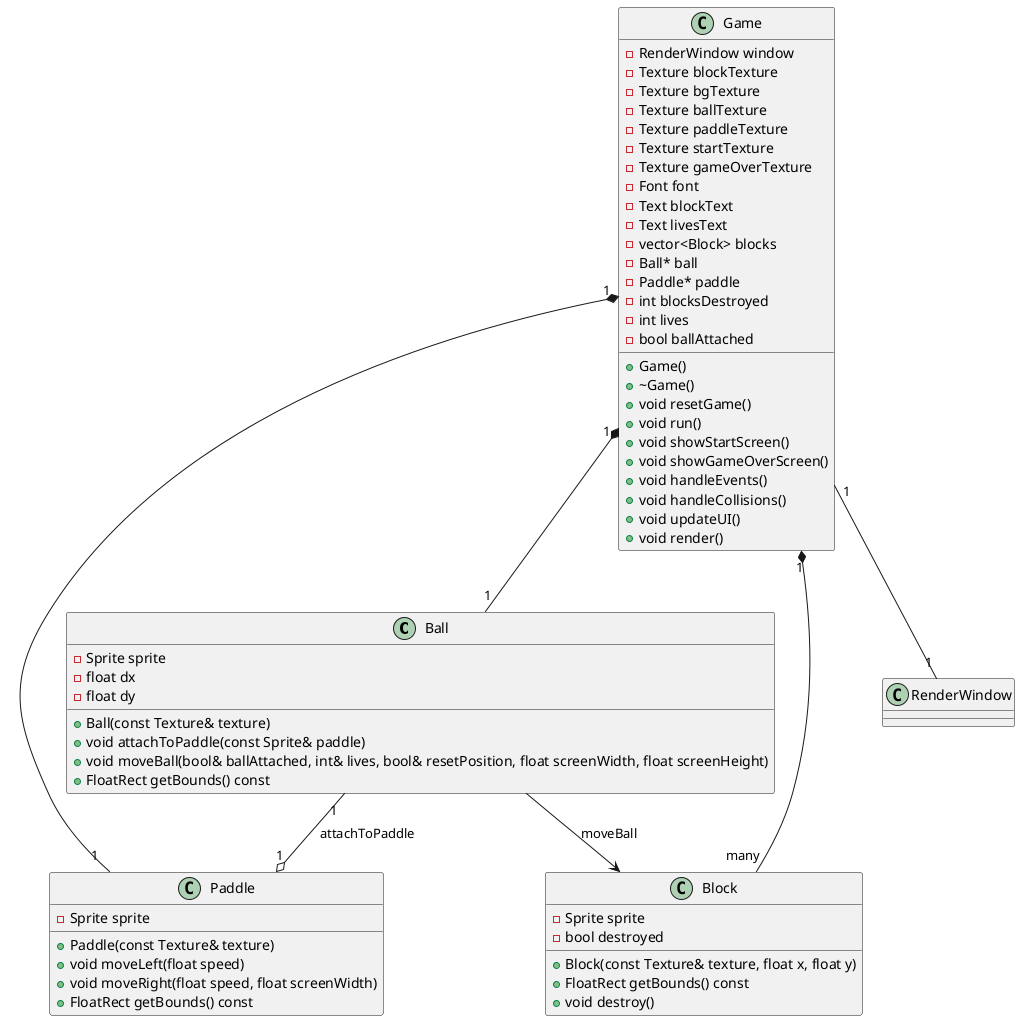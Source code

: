@startuml
class Ball {
    - Sprite sprite
    - float dx
    - float dy
    + Ball(const Texture& texture)
    + void attachToPaddle(const Sprite& paddle)
    + void moveBall(bool& ballAttached, int& lives, bool& resetPosition, float screenWidth, float screenHeight)
    + FloatRect getBounds() const
}

class Paddle {
    - Sprite sprite
    + Paddle(const Texture& texture)
    + void moveLeft(float speed)
    + void moveRight(float speed, float screenWidth)
    + FloatRect getBounds() const
}

class Block {
    - Sprite sprite
    - bool destroyed
    + Block(const Texture& texture, float x, float y)
    + FloatRect getBounds() const
    + void destroy()
}

class Game {
    - RenderWindow window
    - Texture blockTexture
    - Texture bgTexture
    - Texture ballTexture
    - Texture paddleTexture
    - Texture startTexture
    - Texture gameOverTexture
    - Font font
    - Text blockText
    - Text livesText
    - vector<Block> blocks
    - Ball* ball
    - Paddle* paddle
    - int blocksDestroyed
    - int lives
    - bool ballAttached
    + Game()
    + ~Game()
    + void resetGame()
    + void run()
    + void showStartScreen()
    + void showGameOverScreen()
    + void handleEvents()
    + void handleCollisions()
    + void updateUI()
    + void render()
}

Game "1" *-- "1" Ball
Game "1" *-- "1" Paddle
Game "1" *-- "many" Block
Game "1" -- "1" RenderWindow

Ball "1"--o "1" Paddle : attachToPaddle
Ball --> Block : moveBall

@enduml